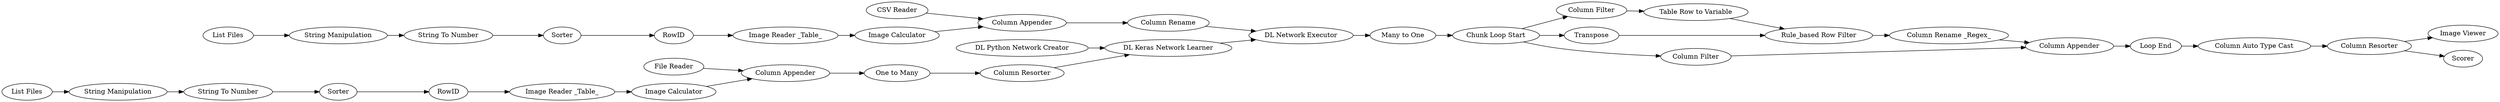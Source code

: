 digraph {
	"-7833757307663305317_61" [label="One to Many"]
	"-7658591019218765840_56" [label="Column Filter"]
	"-7658591019218765840_57" [label=Transpose]
	"6407763865292235587_85" [label="Image Viewer"]
	"6263785581087872293_56" [label="String Manipulation"]
	"-7833757307663305317_62" [label="File Reader"]
	"-6657236566316110809_42" [label="Column Rename"]
	"-6657236566316110809_53" [label="CSV Reader"]
	"-1252328713588208401_59" [label=RowID]
	"6407763865292235587_87" [label="DL Network Executor"]
	"6407763865292235587_88" [label="DL Python Network Creator"]
	"-1252328713588208401_58" [label="String To Number"]
	"-6657236566316110809_52" [label="Image Reader _Table_"]
	"-7833757307663305317_51" [label="List Files"]
	"-7658591019218765840_62" [label="Column Appender"]
	"-7658591019218765840_73" [label="Column Auto Type Cast"]
	"-7833757307663305317_63" [label="Column Resorter"]
	"6263785581087872293_59" [label=RowID]
	"-6657236566316110809_60" [label="Image Calculator"]
	"-7833757307663305317_60" [label="Image Calculator"]
	"-1252328713588208401_56" [label="String Manipulation"]
	"6263785581087872293_57" [label=Sorter]
	"-6657236566316110809_51" [label="List Files"]
	"-7658591019218765840_64" [label="Column Rename _Regex_"]
	"-7658591019218765840_53" [label="Chunk Loop Start"]
	"6407763865292235587_84" [label=Scorer]
	"-7658591019218765840_61" [label="Column Filter"]
	"-7658591019218765840_65" [label="Column Resorter"]
	"6263785581087872293_58" [label="String To Number"]
	"-7658591019218765840_63" [label="Loop End"]
	"-7658591019218765840_55" [label="Table Row to Variable"]
	"6407763865292235587_89" [label="DL Keras Network Learner"]
	"-6657236566316110809_54" [label="Column Appender"]
	"-7833757307663305317_52" [label="Image Reader _Table_"]
	"-7658591019218765840_60" [label="Rule_based Row Filter"]
	"-7658591019218765840_20" [label="Many to One"]
	"-7833757307663305317_54" [label="Column Appender"]
	"-1252328713588208401_57" [label=Sorter]
	"-7833757307663305317_60" -> "-7833757307663305317_54"
	"-7658591019218765840_20" -> "-7658591019218765840_53"
	"-7658591019218765840_53" -> "-7658591019218765840_57"
	"6407763865292235587_87" -> "-7658591019218765840_20"
	"-7833757307663305317_52" -> "-7833757307663305317_60"
	"-7658591019218765840_62" -> "-7658591019218765840_63"
	"6263785581087872293_59" -> "-7833757307663305317_52"
	"-6657236566316110809_60" -> "-6657236566316110809_54"
	"-7658591019218765840_73" -> "-7658591019218765840_65"
	"-7658591019218765840_61" -> "-7658591019218765840_62"
	"6407763865292235587_88" -> "6407763865292235587_89"
	"-7833757307663305317_63" -> "6407763865292235587_89"
	"-7658591019218765840_57" -> "-7658591019218765840_60"
	"-7658591019218765840_56" -> "-7658591019218765840_55"
	"-7833757307663305317_54" -> "-7833757307663305317_61"
	"-7833757307663305317_51" -> "6263785581087872293_56"
	"6263785581087872293_57" -> "6263785581087872293_59"
	"-7658591019218765840_65" -> "6407763865292235587_85"
	"-7658591019218765840_53" -> "-7658591019218765840_61"
	"6407763865292235587_89" -> "6407763865292235587_87"
	"-7658591019218765840_55" -> "-7658591019218765840_60"
	"6263785581087872293_56" -> "6263785581087872293_58"
	"-1252328713588208401_56" -> "-1252328713588208401_58"
	"-6657236566316110809_54" -> "-6657236566316110809_42"
	"-6657236566316110809_52" -> "-6657236566316110809_60"
	"-6657236566316110809_53" -> "-6657236566316110809_54"
	"6263785581087872293_58" -> "6263785581087872293_57"
	"-6657236566316110809_51" -> "-1252328713588208401_56"
	"-1252328713588208401_59" -> "-6657236566316110809_52"
	"-6657236566316110809_42" -> "6407763865292235587_87"
	"-7833757307663305317_62" -> "-7833757307663305317_54"
	"-7833757307663305317_61" -> "-7833757307663305317_63"
	"-7658591019218765840_63" -> "-7658591019218765840_73"
	"-7658591019218765840_64" -> "-7658591019218765840_62"
	"-7658591019218765840_65" -> "6407763865292235587_84"
	"-1252328713588208401_58" -> "-1252328713588208401_57"
	"-7658591019218765840_60" -> "-7658591019218765840_64"
	"-1252328713588208401_57" -> "-1252328713588208401_59"
	"-7658591019218765840_53" -> "-7658591019218765840_56"
	rankdir=LR
}

